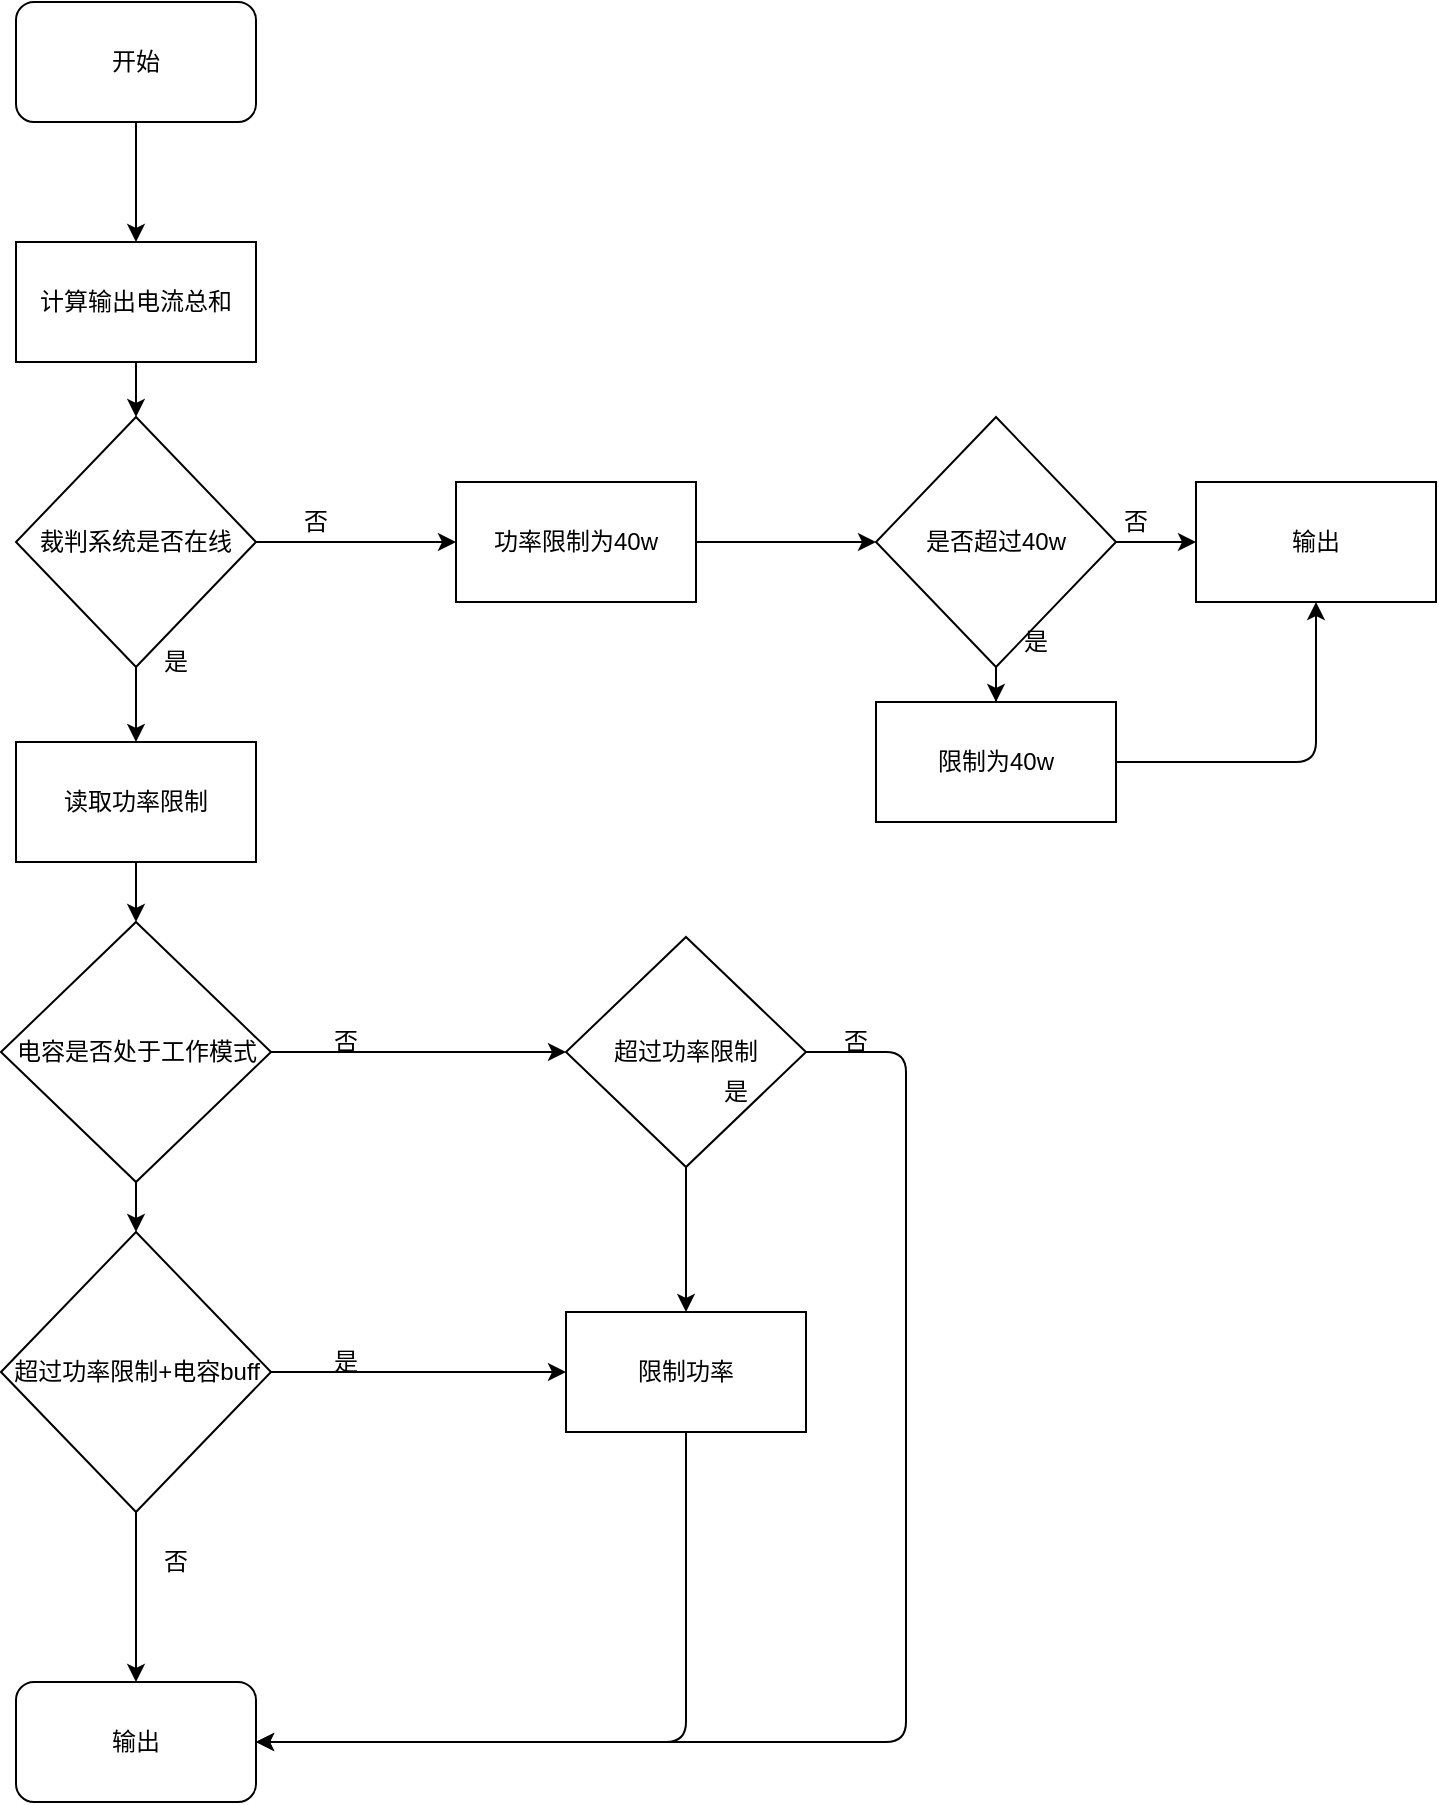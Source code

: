<mxfile version="13.7.9" type="device"><diagram id="129XADur4iWHiFQh4kNV" name="第 1 页"><mxGraphModel dx="1656" dy="998" grid="1" gridSize="10" guides="1" tooltips="1" connect="1" arrows="1" fold="1" page="1" pageScale="1" pageWidth="827" pageHeight="1169" math="0" shadow="0"><root><mxCell id="0"/><mxCell id="1" parent="0"/><mxCell id="y6aQfQo1ClTskTx17pRD-3" value="" style="edgeStyle=orthogonalEdgeStyle;rounded=0;orthogonalLoop=1;jettySize=auto;html=1;" edge="1" parent="1" source="y6aQfQo1ClTskTx17pRD-1" target="y6aQfQo1ClTskTx17pRD-2"><mxGeometry relative="1" as="geometry"/></mxCell><mxCell id="y6aQfQo1ClTskTx17pRD-1" value="开始" style="rounded=1;whiteSpace=wrap;html=1;" vertex="1" parent="1"><mxGeometry x="100" y="40" width="120" height="60" as="geometry"/></mxCell><mxCell id="y6aQfQo1ClTskTx17pRD-5" value="" style="edgeStyle=orthogonalEdgeStyle;rounded=0;orthogonalLoop=1;jettySize=auto;html=1;" edge="1" parent="1" source="y6aQfQo1ClTskTx17pRD-2" target="y6aQfQo1ClTskTx17pRD-4"><mxGeometry relative="1" as="geometry"/></mxCell><mxCell id="y6aQfQo1ClTskTx17pRD-2" value="计算输出电流总和" style="rounded=0;whiteSpace=wrap;html=1;" vertex="1" parent="1"><mxGeometry x="100" y="160" width="120" height="60" as="geometry"/></mxCell><mxCell id="y6aQfQo1ClTskTx17pRD-9" value="" style="edgeStyle=orthogonalEdgeStyle;rounded=0;orthogonalLoop=1;jettySize=auto;html=1;" edge="1" parent="1" source="y6aQfQo1ClTskTx17pRD-4" target="y6aQfQo1ClTskTx17pRD-6"><mxGeometry relative="1" as="geometry"/></mxCell><mxCell id="y6aQfQo1ClTskTx17pRD-15" value="" style="edgeStyle=orthogonalEdgeStyle;rounded=0;orthogonalLoop=1;jettySize=auto;html=1;" edge="1" parent="1" source="y6aQfQo1ClTskTx17pRD-4" target="y6aQfQo1ClTskTx17pRD-7"><mxGeometry relative="1" as="geometry"/></mxCell><mxCell id="y6aQfQo1ClTskTx17pRD-4" value="裁判系统是否在线" style="rhombus;whiteSpace=wrap;html=1;" vertex="1" parent="1"><mxGeometry x="100" y="247.5" width="120" height="125" as="geometry"/></mxCell><mxCell id="y6aQfQo1ClTskTx17pRD-38" value="" style="edgeStyle=orthogonalEdgeStyle;rounded=0;orthogonalLoop=1;jettySize=auto;html=1;" edge="1" parent="1" source="y6aQfQo1ClTskTx17pRD-6" target="y6aQfQo1ClTskTx17pRD-37"><mxGeometry relative="1" as="geometry"/></mxCell><mxCell id="y6aQfQo1ClTskTx17pRD-6" value="读取功率限制" style="rounded=0;whiteSpace=wrap;html=1;" vertex="1" parent="1"><mxGeometry x="100" y="410" width="120" height="60" as="geometry"/></mxCell><mxCell id="y6aQfQo1ClTskTx17pRD-21" value="" style="edgeStyle=orthogonalEdgeStyle;rounded=0;orthogonalLoop=1;jettySize=auto;html=1;" edge="1" parent="1" source="y6aQfQo1ClTskTx17pRD-7" target="y6aQfQo1ClTskTx17pRD-20"><mxGeometry relative="1" as="geometry"/></mxCell><mxCell id="y6aQfQo1ClTskTx17pRD-7" value="功率限制为40w" style="rounded=0;whiteSpace=wrap;html=1;" vertex="1" parent="1"><mxGeometry x="320" y="280" width="120" height="60" as="geometry"/></mxCell><mxCell id="y6aQfQo1ClTskTx17pRD-10" value="否" style="text;html=1;strokeColor=none;fillColor=none;align=center;verticalAlign=middle;whiteSpace=wrap;rounded=0;" vertex="1" parent="1"><mxGeometry x="230" y="290" width="40" height="20" as="geometry"/></mxCell><mxCell id="y6aQfQo1ClTskTx17pRD-12" value="是" style="text;html=1;strokeColor=none;fillColor=none;align=center;verticalAlign=middle;whiteSpace=wrap;rounded=0;" vertex="1" parent="1"><mxGeometry x="160" y="360" width="40" height="20" as="geometry"/></mxCell><mxCell id="y6aQfQo1ClTskTx17pRD-31" value="" style="edgeStyle=orthogonalEdgeStyle;rounded=0;orthogonalLoop=1;jettySize=auto;html=1;" edge="1" parent="1" source="y6aQfQo1ClTskTx17pRD-18" target="y6aQfQo1ClTskTx17pRD-30"><mxGeometry relative="1" as="geometry"/></mxCell><mxCell id="y6aQfQo1ClTskTx17pRD-33" value="" style="edgeStyle=orthogonalEdgeStyle;rounded=0;orthogonalLoop=1;jettySize=auto;html=1;" edge="1" parent="1" source="y6aQfQo1ClTskTx17pRD-18" target="y6aQfQo1ClTskTx17pRD-32"><mxGeometry relative="1" as="geometry"/></mxCell><mxCell id="y6aQfQo1ClTskTx17pRD-18" value="超过功率限制+电容buff" style="rhombus;whiteSpace=wrap;html=1;" vertex="1" parent="1"><mxGeometry x="92.5" y="655" width="135" height="140" as="geometry"/></mxCell><mxCell id="y6aQfQo1ClTskTx17pRD-24" value="" style="edgeStyle=orthogonalEdgeStyle;rounded=0;orthogonalLoop=1;jettySize=auto;html=1;" edge="1" parent="1" source="y6aQfQo1ClTskTx17pRD-20" target="y6aQfQo1ClTskTx17pRD-23"><mxGeometry relative="1" as="geometry"/></mxCell><mxCell id="y6aQfQo1ClTskTx17pRD-25" value="" style="edgeStyle=orthogonalEdgeStyle;rounded=0;orthogonalLoop=1;jettySize=auto;html=1;" edge="1" parent="1" source="y6aQfQo1ClTskTx17pRD-20" target="y6aQfQo1ClTskTx17pRD-22"><mxGeometry relative="1" as="geometry"/></mxCell><mxCell id="y6aQfQo1ClTskTx17pRD-20" value="是否超过40w" style="rhombus;whiteSpace=wrap;html=1;" vertex="1" parent="1"><mxGeometry x="530" y="247.5" width="120" height="125" as="geometry"/></mxCell><mxCell id="y6aQfQo1ClTskTx17pRD-22" value="输出" style="rounded=0;whiteSpace=wrap;html=1;" vertex="1" parent="1"><mxGeometry x="690" y="280" width="120" height="60" as="geometry"/></mxCell><mxCell id="y6aQfQo1ClTskTx17pRD-23" value="限制为40w" style="rounded=0;whiteSpace=wrap;html=1;" vertex="1" parent="1"><mxGeometry x="530" y="390" width="120" height="60" as="geometry"/></mxCell><mxCell id="y6aQfQo1ClTskTx17pRD-26" value="是" style="text;html=1;strokeColor=none;fillColor=none;align=center;verticalAlign=middle;whiteSpace=wrap;rounded=0;" vertex="1" parent="1"><mxGeometry x="590" y="350" width="40" height="20" as="geometry"/></mxCell><mxCell id="y6aQfQo1ClTskTx17pRD-28" value="否" style="text;html=1;strokeColor=none;fillColor=none;align=center;verticalAlign=middle;whiteSpace=wrap;rounded=0;" vertex="1" parent="1"><mxGeometry x="640" y="290" width="40" height="20" as="geometry"/></mxCell><mxCell id="y6aQfQo1ClTskTx17pRD-29" value="" style="endArrow=classic;html=1;entryX=0.5;entryY=1;entryDx=0;entryDy=0;" edge="1" parent="1" target="y6aQfQo1ClTskTx17pRD-22"><mxGeometry width="50" height="50" relative="1" as="geometry"><mxPoint x="650" y="420" as="sourcePoint"/><mxPoint x="700" y="370" as="targetPoint"/><Array as="points"><mxPoint x="750" y="420"/></Array></mxGeometry></mxCell><mxCell id="y6aQfQo1ClTskTx17pRD-30" value="限制功率" style="whiteSpace=wrap;html=1;" vertex="1" parent="1"><mxGeometry x="375" y="695" width="120" height="60" as="geometry"/></mxCell><mxCell id="y6aQfQo1ClTskTx17pRD-32" value="输出" style="rounded=1;whiteSpace=wrap;html=1;" vertex="1" parent="1"><mxGeometry x="100" y="880" width="120" height="60" as="geometry"/></mxCell><mxCell id="y6aQfQo1ClTskTx17pRD-34" value="是" style="text;html=1;strokeColor=none;fillColor=none;align=center;verticalAlign=middle;whiteSpace=wrap;rounded=0;" vertex="1" parent="1"><mxGeometry x="160" y="574.5" width="40" height="20" as="geometry"/></mxCell><mxCell id="y6aQfQo1ClTskTx17pRD-65" value="" style="edgeStyle=orthogonalEdgeStyle;rounded=0;orthogonalLoop=1;jettySize=auto;html=1;" edge="1" parent="1" source="y6aQfQo1ClTskTx17pRD-37" target="y6aQfQo1ClTskTx17pRD-64"><mxGeometry relative="1" as="geometry"/></mxCell><mxCell id="y6aQfQo1ClTskTx17pRD-71" value="" style="edgeStyle=orthogonalEdgeStyle;rounded=0;orthogonalLoop=1;jettySize=auto;html=1;" edge="1" parent="1" source="y6aQfQo1ClTskTx17pRD-37" target="y6aQfQo1ClTskTx17pRD-18"><mxGeometry relative="1" as="geometry"/></mxCell><mxCell id="y6aQfQo1ClTskTx17pRD-37" value="电容是否处于工作模式" style="rhombus;whiteSpace=wrap;html=1;" vertex="1" parent="1"><mxGeometry x="92.5" y="500" width="135" height="130" as="geometry"/></mxCell><mxCell id="y6aQfQo1ClTskTx17pRD-48" value="是" style="text;html=1;strokeColor=none;fillColor=none;align=center;verticalAlign=middle;whiteSpace=wrap;rounded=0;" vertex="1" parent="1"><mxGeometry x="245" y="710" width="40" height="20" as="geometry"/></mxCell><mxCell id="y6aQfQo1ClTskTx17pRD-53" value="否" style="text;html=1;strokeColor=none;fillColor=none;align=center;verticalAlign=middle;whiteSpace=wrap;rounded=0;" vertex="1" parent="1"><mxGeometry x="160" y="810" width="40" height="20" as="geometry"/></mxCell><mxCell id="y6aQfQo1ClTskTx17pRD-57" value="" style="endArrow=classic;html=1;exitX=0.5;exitY=1;exitDx=0;exitDy=0;" edge="1" parent="1" source="y6aQfQo1ClTskTx17pRD-30"><mxGeometry width="50" height="50" relative="1" as="geometry"><mxPoint x="305" y="810" as="sourcePoint"/><mxPoint x="220" y="910" as="targetPoint"/><Array as="points"><mxPoint x="435" y="910"/></Array></mxGeometry></mxCell><mxCell id="y6aQfQo1ClTskTx17pRD-58" value="否&lt;br&gt;" style="text;html=1;strokeColor=none;fillColor=none;align=center;verticalAlign=middle;whiteSpace=wrap;rounded=0;" vertex="1" parent="1"><mxGeometry x="245" y="550" width="40" height="20" as="geometry"/></mxCell><mxCell id="y6aQfQo1ClTskTx17pRD-66" value="" style="edgeStyle=orthogonalEdgeStyle;rounded=0;orthogonalLoop=1;jettySize=auto;html=1;" edge="1" parent="1" source="y6aQfQo1ClTskTx17pRD-64" target="y6aQfQo1ClTskTx17pRD-30"><mxGeometry relative="1" as="geometry"/></mxCell><mxCell id="y6aQfQo1ClTskTx17pRD-64" value="超过功率限制" style="rhombus;whiteSpace=wrap;html=1;" vertex="1" parent="1"><mxGeometry x="375" y="507.5" width="120" height="115" as="geometry"/></mxCell><mxCell id="y6aQfQo1ClTskTx17pRD-67" value="是" style="text;html=1;strokeColor=none;fillColor=none;align=center;verticalAlign=middle;whiteSpace=wrap;rounded=0;" vertex="1" parent="1"><mxGeometry x="440" y="575" width="40" height="20" as="geometry"/></mxCell><mxCell id="y6aQfQo1ClTskTx17pRD-68" value="" style="endArrow=classic;html=1;exitX=1;exitY=0.5;exitDx=0;exitDy=0;entryX=1;entryY=0.5;entryDx=0;entryDy=0;" edge="1" parent="1" source="y6aQfQo1ClTskTx17pRD-64" target="y6aQfQo1ClTskTx17pRD-32"><mxGeometry width="50" height="50" relative="1" as="geometry"><mxPoint x="495" y="530" as="sourcePoint"/><mxPoint x="430" y="810" as="targetPoint"/><Array as="points"><mxPoint x="545" y="565"/><mxPoint x="545" y="910"/></Array></mxGeometry></mxCell><mxCell id="y6aQfQo1ClTskTx17pRD-69" value="否" style="text;html=1;strokeColor=none;fillColor=none;align=center;verticalAlign=middle;whiteSpace=wrap;rounded=0;" vertex="1" parent="1"><mxGeometry x="500" y="550" width="40" height="20" as="geometry"/></mxCell></root></mxGraphModel></diagram></mxfile>